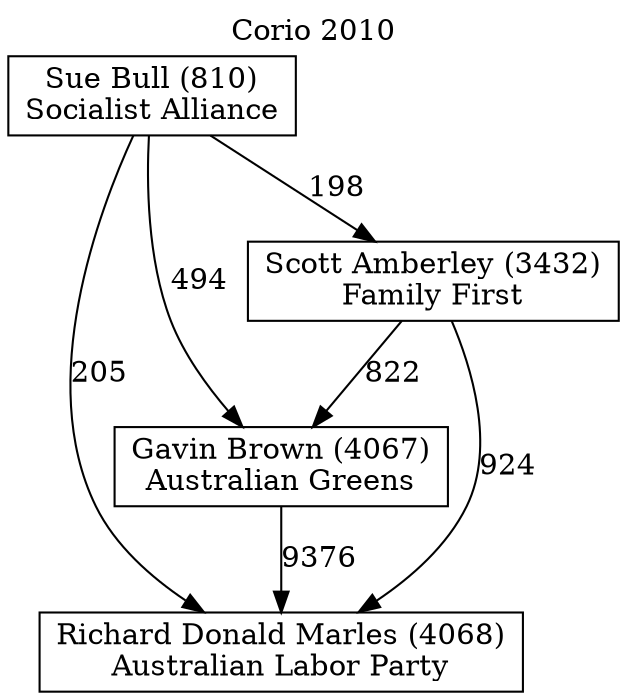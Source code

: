 // House preference flow
digraph "Richard Donald Marles (4068)_Corio_2010" {
	graph [label="Corio 2010" labelloc=t mclimit=10]
	node [shape=box]
	"Richard Donald Marles (4068)" [label="Richard Donald Marles (4068)
Australian Labor Party"]
	"Gavin Brown (4067)" [label="Gavin Brown (4067)
Australian Greens"]
	"Scott Amberley (3432)" [label="Scott Amberley (3432)
Family First"]
	"Sue Bull (810)" [label="Sue Bull (810)
Socialist Alliance"]
	"Gavin Brown (4067)" -> "Richard Donald Marles (4068)" [label=9376]
	"Scott Amberley (3432)" -> "Gavin Brown (4067)" [label=822]
	"Sue Bull (810)" -> "Scott Amberley (3432)" [label=198]
	"Scott Amberley (3432)" -> "Richard Donald Marles (4068)" [label=924]
	"Sue Bull (810)" -> "Richard Donald Marles (4068)" [label=205]
	"Sue Bull (810)" -> "Gavin Brown (4067)" [label=494]
}
